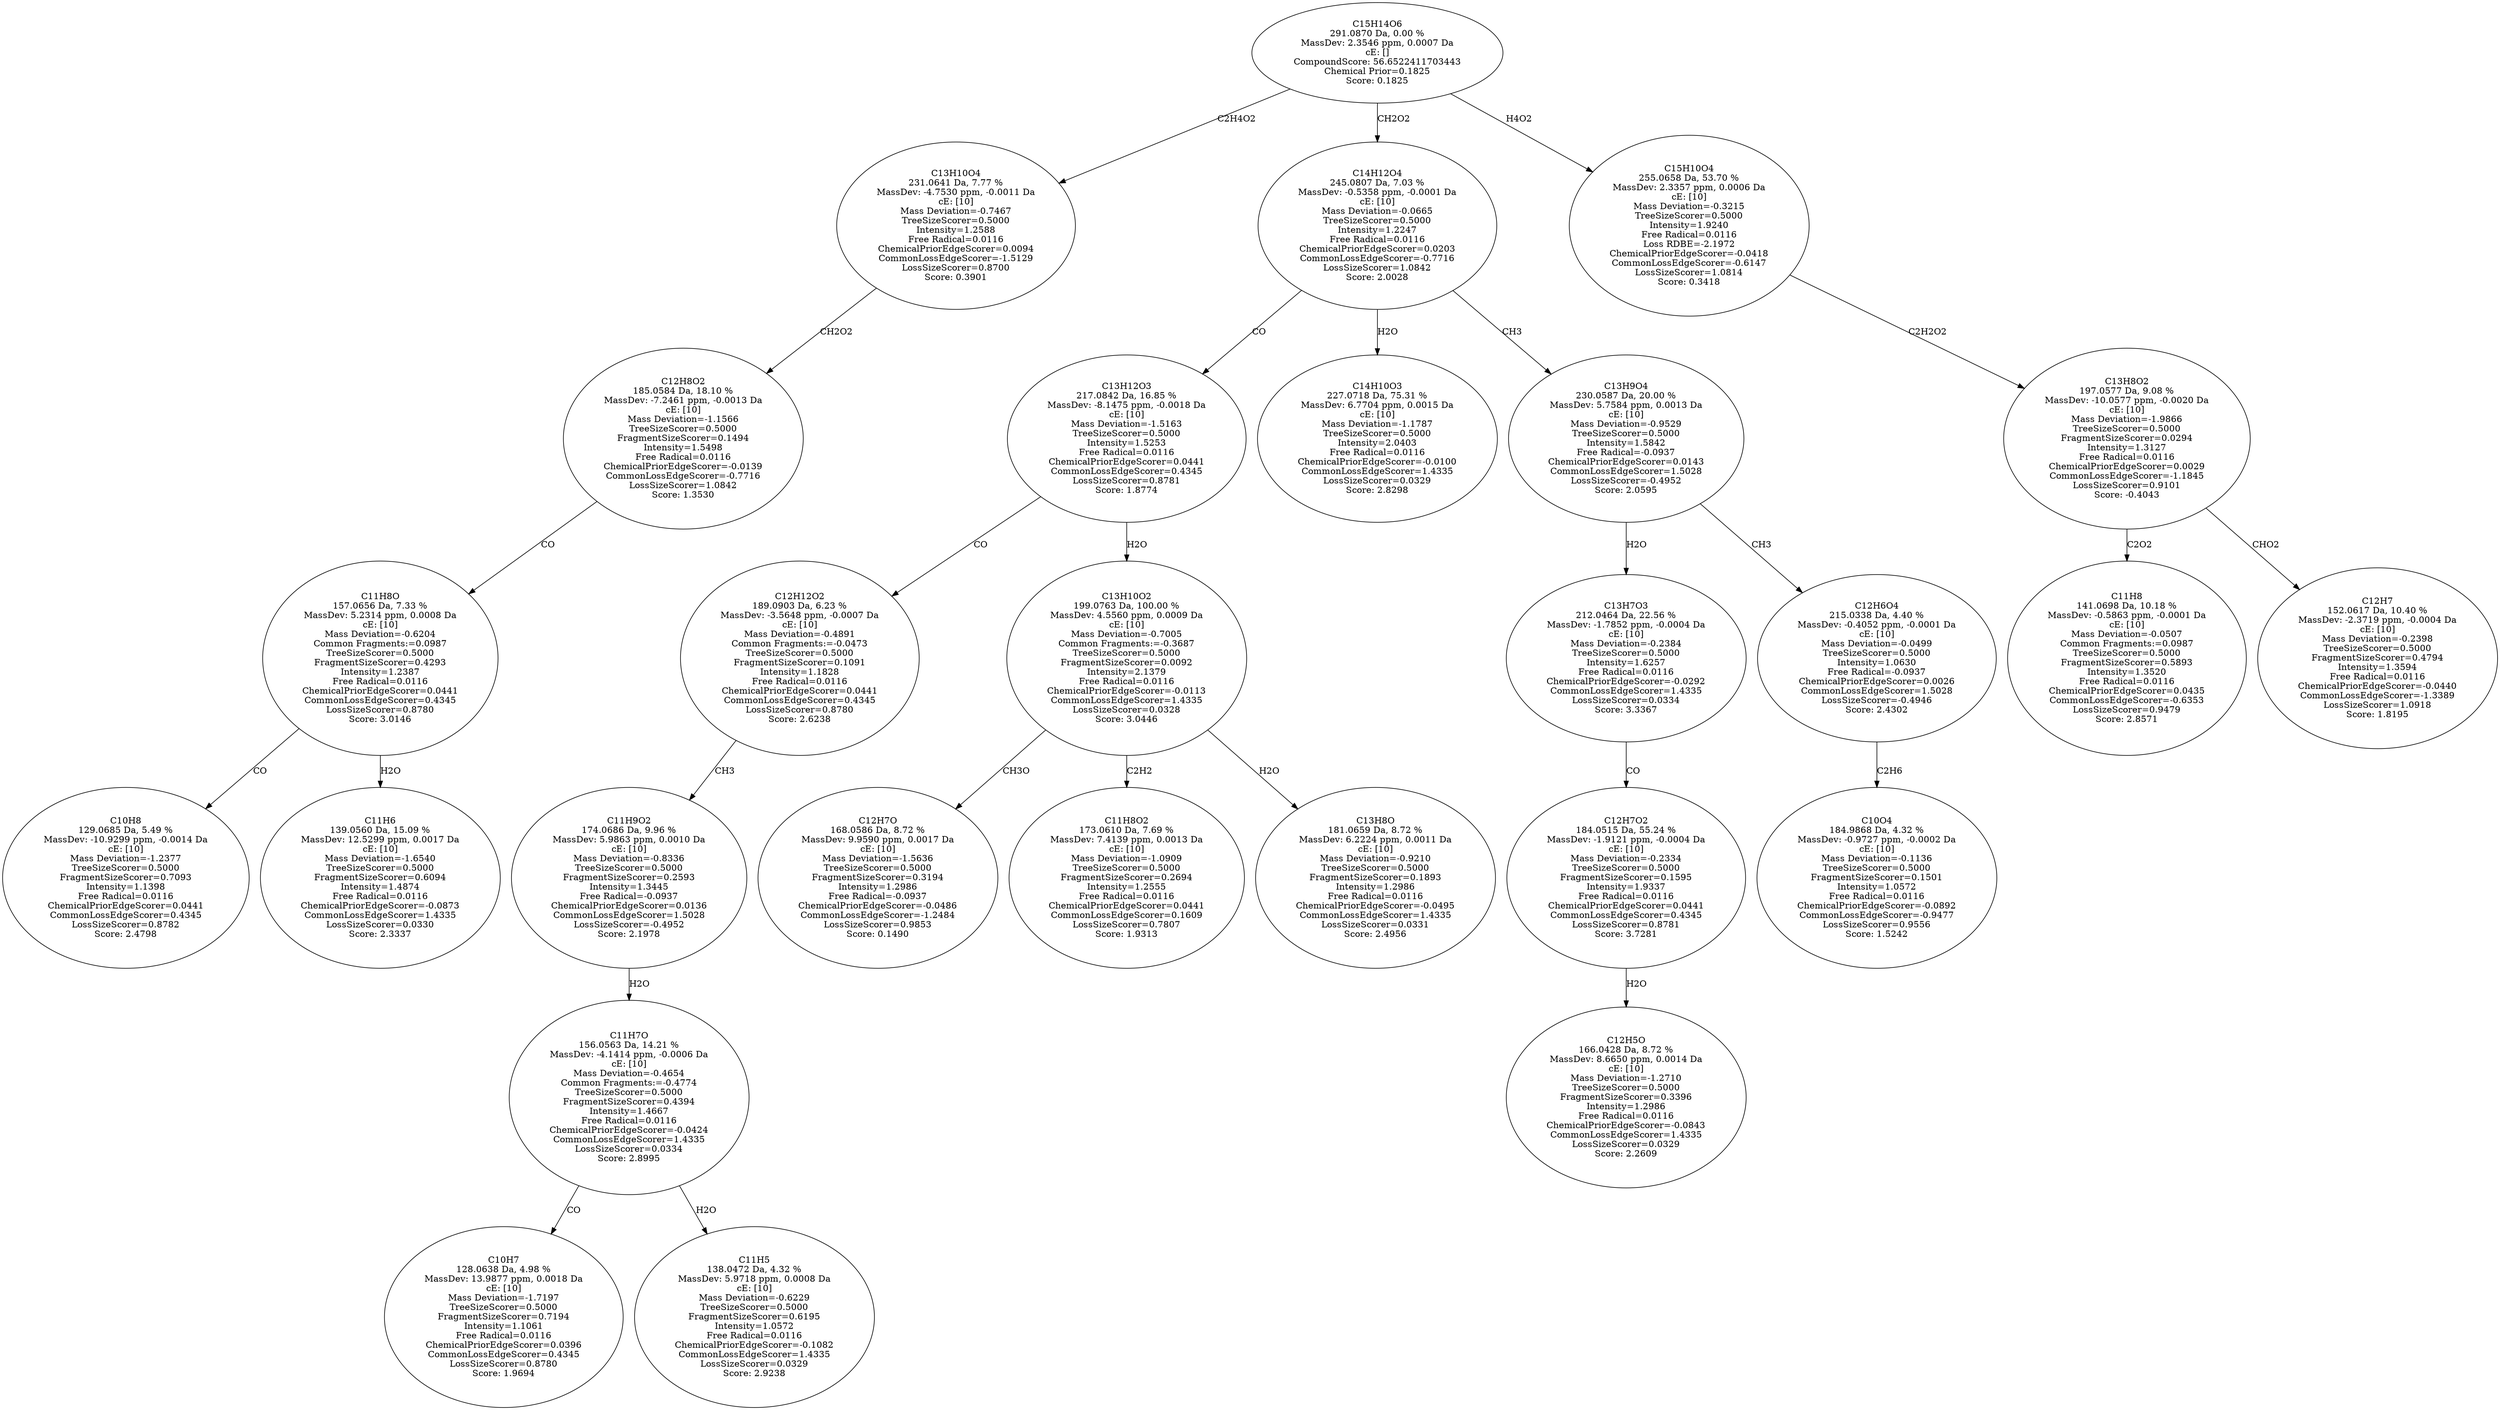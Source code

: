 strict digraph {
v1 [label="C10H8\n129.0685 Da, 5.49 %\nMassDev: -10.9299 ppm, -0.0014 Da\ncE: [10]\nMass Deviation=-1.2377\nTreeSizeScorer=0.5000\nFragmentSizeScorer=0.7093\nIntensity=1.1398\nFree Radical=0.0116\nChemicalPriorEdgeScorer=0.0441\nCommonLossEdgeScorer=0.4345\nLossSizeScorer=0.8782\nScore: 2.4798"];
v2 [label="C11H6\n139.0560 Da, 15.09 %\nMassDev: 12.5299 ppm, 0.0017 Da\ncE: [10]\nMass Deviation=-1.6540\nTreeSizeScorer=0.5000\nFragmentSizeScorer=0.6094\nIntensity=1.4874\nFree Radical=0.0116\nChemicalPriorEdgeScorer=-0.0873\nCommonLossEdgeScorer=1.4335\nLossSizeScorer=0.0330\nScore: 2.3337"];
v3 [label="C11H8O\n157.0656 Da, 7.33 %\nMassDev: 5.2314 ppm, 0.0008 Da\ncE: [10]\nMass Deviation=-0.6204\nCommon Fragments:=0.0987\nTreeSizeScorer=0.5000\nFragmentSizeScorer=0.4293\nIntensity=1.2387\nFree Radical=0.0116\nChemicalPriorEdgeScorer=0.0441\nCommonLossEdgeScorer=0.4345\nLossSizeScorer=0.8780\nScore: 3.0146"];
v4 [label="C12H8O2\n185.0584 Da, 18.10 %\nMassDev: -7.2461 ppm, -0.0013 Da\ncE: [10]\nMass Deviation=-1.1566\nTreeSizeScorer=0.5000\nFragmentSizeScorer=0.1494\nIntensity=1.5498\nFree Radical=0.0116\nChemicalPriorEdgeScorer=-0.0139\nCommonLossEdgeScorer=-0.7716\nLossSizeScorer=1.0842\nScore: 1.3530"];
v5 [label="C13H10O4\n231.0641 Da, 7.77 %\nMassDev: -4.7530 ppm, -0.0011 Da\ncE: [10]\nMass Deviation=-0.7467\nTreeSizeScorer=0.5000\nIntensity=1.2588\nFree Radical=0.0116\nChemicalPriorEdgeScorer=0.0094\nCommonLossEdgeScorer=-1.5129\nLossSizeScorer=0.8700\nScore: 0.3901"];
v6 [label="C10H7\n128.0638 Da, 4.98 %\nMassDev: 13.9877 ppm, 0.0018 Da\ncE: [10]\nMass Deviation=-1.7197\nTreeSizeScorer=0.5000\nFragmentSizeScorer=0.7194\nIntensity=1.1061\nFree Radical=0.0116\nChemicalPriorEdgeScorer=0.0396\nCommonLossEdgeScorer=0.4345\nLossSizeScorer=0.8780\nScore: 1.9694"];
v7 [label="C11H5\n138.0472 Da, 4.32 %\nMassDev: 5.9718 ppm, 0.0008 Da\ncE: [10]\nMass Deviation=-0.6229\nTreeSizeScorer=0.5000\nFragmentSizeScorer=0.6195\nIntensity=1.0572\nFree Radical=0.0116\nChemicalPriorEdgeScorer=-0.1082\nCommonLossEdgeScorer=1.4335\nLossSizeScorer=0.0329\nScore: 2.9238"];
v8 [label="C11H7O\n156.0563 Da, 14.21 %\nMassDev: -4.1414 ppm, -0.0006 Da\ncE: [10]\nMass Deviation=-0.4654\nCommon Fragments:=-0.4774\nTreeSizeScorer=0.5000\nFragmentSizeScorer=0.4394\nIntensity=1.4667\nFree Radical=0.0116\nChemicalPriorEdgeScorer=-0.0424\nCommonLossEdgeScorer=1.4335\nLossSizeScorer=0.0334\nScore: 2.8995"];
v9 [label="C11H9O2\n174.0686 Da, 9.96 %\nMassDev: 5.9863 ppm, 0.0010 Da\ncE: [10]\nMass Deviation=-0.8336\nTreeSizeScorer=0.5000\nFragmentSizeScorer=0.2593\nIntensity=1.3445\nFree Radical=-0.0937\nChemicalPriorEdgeScorer=0.0136\nCommonLossEdgeScorer=1.5028\nLossSizeScorer=-0.4952\nScore: 2.1978"];
v10 [label="C12H12O2\n189.0903 Da, 6.23 %\nMassDev: -3.5648 ppm, -0.0007 Da\ncE: [10]\nMass Deviation=-0.4891\nCommon Fragments:=-0.0473\nTreeSizeScorer=0.5000\nFragmentSizeScorer=0.1091\nIntensity=1.1828\nFree Radical=0.0116\nChemicalPriorEdgeScorer=0.0441\nCommonLossEdgeScorer=0.4345\nLossSizeScorer=0.8780\nScore: 2.6238"];
v11 [label="C12H7O\n168.0586 Da, 8.72 %\nMassDev: 9.9590 ppm, 0.0017 Da\ncE: [10]\nMass Deviation=-1.5636\nTreeSizeScorer=0.5000\nFragmentSizeScorer=0.3194\nIntensity=1.2986\nFree Radical=-0.0937\nChemicalPriorEdgeScorer=-0.0486\nCommonLossEdgeScorer=-1.2484\nLossSizeScorer=0.9853\nScore: 0.1490"];
v12 [label="C11H8O2\n173.0610 Da, 7.69 %\nMassDev: 7.4139 ppm, 0.0013 Da\ncE: [10]\nMass Deviation=-1.0909\nTreeSizeScorer=0.5000\nFragmentSizeScorer=0.2694\nIntensity=1.2555\nFree Radical=0.0116\nChemicalPriorEdgeScorer=0.0441\nCommonLossEdgeScorer=0.1609\nLossSizeScorer=0.7807\nScore: 1.9313"];
v13 [label="C13H8O\n181.0659 Da, 8.72 %\nMassDev: 6.2224 ppm, 0.0011 Da\ncE: [10]\nMass Deviation=-0.9210\nTreeSizeScorer=0.5000\nFragmentSizeScorer=0.1893\nIntensity=1.2986\nFree Radical=0.0116\nChemicalPriorEdgeScorer=-0.0495\nCommonLossEdgeScorer=1.4335\nLossSizeScorer=0.0331\nScore: 2.4956"];
v14 [label="C13H10O2\n199.0763 Da, 100.00 %\nMassDev: 4.5560 ppm, 0.0009 Da\ncE: [10]\nMass Deviation=-0.7005\nCommon Fragments:=-0.3687\nTreeSizeScorer=0.5000\nFragmentSizeScorer=0.0092\nIntensity=2.1379\nFree Radical=0.0116\nChemicalPriorEdgeScorer=-0.0113\nCommonLossEdgeScorer=1.4335\nLossSizeScorer=0.0328\nScore: 3.0446"];
v15 [label="C13H12O3\n217.0842 Da, 16.85 %\nMassDev: -8.1475 ppm, -0.0018 Da\ncE: [10]\nMass Deviation=-1.5163\nTreeSizeScorer=0.5000\nIntensity=1.5253\nFree Radical=0.0116\nChemicalPriorEdgeScorer=0.0441\nCommonLossEdgeScorer=0.4345\nLossSizeScorer=0.8781\nScore: 1.8774"];
v16 [label="C14H10O3\n227.0718 Da, 75.31 %\nMassDev: 6.7704 ppm, 0.0015 Da\ncE: [10]\nMass Deviation=-1.1787\nTreeSizeScorer=0.5000\nIntensity=2.0403\nFree Radical=0.0116\nChemicalPriorEdgeScorer=-0.0100\nCommonLossEdgeScorer=1.4335\nLossSizeScorer=0.0329\nScore: 2.8298"];
v17 [label="C12H5O\n166.0428 Da, 8.72 %\nMassDev: 8.6650 ppm, 0.0014 Da\ncE: [10]\nMass Deviation=-1.2710\nTreeSizeScorer=0.5000\nFragmentSizeScorer=0.3396\nIntensity=1.2986\nFree Radical=0.0116\nChemicalPriorEdgeScorer=-0.0843\nCommonLossEdgeScorer=1.4335\nLossSizeScorer=0.0329\nScore: 2.2609"];
v18 [label="C12H7O2\n184.0515 Da, 55.24 %\nMassDev: -1.9121 ppm, -0.0004 Da\ncE: [10]\nMass Deviation=-0.2334\nTreeSizeScorer=0.5000\nFragmentSizeScorer=0.1595\nIntensity=1.9337\nFree Radical=0.0116\nChemicalPriorEdgeScorer=0.0441\nCommonLossEdgeScorer=0.4345\nLossSizeScorer=0.8781\nScore: 3.7281"];
v19 [label="C13H7O3\n212.0464 Da, 22.56 %\nMassDev: -1.7852 ppm, -0.0004 Da\ncE: [10]\nMass Deviation=-0.2384\nTreeSizeScorer=0.5000\nIntensity=1.6257\nFree Radical=0.0116\nChemicalPriorEdgeScorer=-0.0292\nCommonLossEdgeScorer=1.4335\nLossSizeScorer=0.0334\nScore: 3.3367"];
v20 [label="C10O4\n184.9868 Da, 4.32 %\nMassDev: -0.9727 ppm, -0.0002 Da\ncE: [10]\nMass Deviation=-0.1136\nTreeSizeScorer=0.5000\nFragmentSizeScorer=0.1501\nIntensity=1.0572\nFree Radical=0.0116\nChemicalPriorEdgeScorer=-0.0892\nCommonLossEdgeScorer=-0.9477\nLossSizeScorer=0.9556\nScore: 1.5242"];
v21 [label="C12H6O4\n215.0338 Da, 4.40 %\nMassDev: -0.4052 ppm, -0.0001 Da\ncE: [10]\nMass Deviation=-0.0499\nTreeSizeScorer=0.5000\nIntensity=1.0630\nFree Radical=-0.0937\nChemicalPriorEdgeScorer=0.0026\nCommonLossEdgeScorer=1.5028\nLossSizeScorer=-0.4946\nScore: 2.4302"];
v22 [label="C13H9O4\n230.0587 Da, 20.00 %\nMassDev: 5.7584 ppm, 0.0013 Da\ncE: [10]\nMass Deviation=-0.9529\nTreeSizeScorer=0.5000\nIntensity=1.5842\nFree Radical=-0.0937\nChemicalPriorEdgeScorer=0.0143\nCommonLossEdgeScorer=1.5028\nLossSizeScorer=-0.4952\nScore: 2.0595"];
v23 [label="C14H12O4\n245.0807 Da, 7.03 %\nMassDev: -0.5358 ppm, -0.0001 Da\ncE: [10]\nMass Deviation=-0.0665\nTreeSizeScorer=0.5000\nIntensity=1.2247\nFree Radical=0.0116\nChemicalPriorEdgeScorer=0.0203\nCommonLossEdgeScorer=-0.7716\nLossSizeScorer=1.0842\nScore: 2.0028"];
v24 [label="C11H8\n141.0698 Da, 10.18 %\nMassDev: -0.5863 ppm, -0.0001 Da\ncE: [10]\nMass Deviation=-0.0507\nCommon Fragments:=0.0987\nTreeSizeScorer=0.5000\nFragmentSizeScorer=0.5893\nIntensity=1.3520\nFree Radical=0.0116\nChemicalPriorEdgeScorer=0.0435\nCommonLossEdgeScorer=-0.6353\nLossSizeScorer=0.9479\nScore: 2.8571"];
v25 [label="C12H7\n152.0617 Da, 10.40 %\nMassDev: -2.3719 ppm, -0.0004 Da\ncE: [10]\nMass Deviation=-0.2398\nTreeSizeScorer=0.5000\nFragmentSizeScorer=0.4794\nIntensity=1.3594\nFree Radical=0.0116\nChemicalPriorEdgeScorer=-0.0440\nCommonLossEdgeScorer=-1.3389\nLossSizeScorer=1.0918\nScore: 1.8195"];
v26 [label="C13H8O2\n197.0577 Da, 9.08 %\nMassDev: -10.0577 ppm, -0.0020 Da\ncE: [10]\nMass Deviation=-1.9866\nTreeSizeScorer=0.5000\nFragmentSizeScorer=0.0294\nIntensity=1.3127\nFree Radical=0.0116\nChemicalPriorEdgeScorer=0.0029\nCommonLossEdgeScorer=-1.1845\nLossSizeScorer=0.9101\nScore: -0.4043"];
v27 [label="C15H10O4\n255.0658 Da, 53.70 %\nMassDev: 2.3357 ppm, 0.0006 Da\ncE: [10]\nMass Deviation=-0.3215\nTreeSizeScorer=0.5000\nIntensity=1.9240\nFree Radical=0.0116\nLoss RDBE=-2.1972\nChemicalPriorEdgeScorer=-0.0418\nCommonLossEdgeScorer=-0.6147\nLossSizeScorer=1.0814\nScore: 0.3418"];
v28 [label="C15H14O6\n291.0870 Da, 0.00 %\nMassDev: 2.3546 ppm, 0.0007 Da\ncE: []\nCompoundScore: 56.6522411703443\nChemical Prior=0.1825\nScore: 0.1825"];
v3 -> v1 [label="CO"];
v3 -> v2 [label="H2O"];
v4 -> v3 [label="CO"];
v5 -> v4 [label="CH2O2"];
v28 -> v5 [label="C2H4O2"];
v8 -> v6 [label="CO"];
v8 -> v7 [label="H2O"];
v9 -> v8 [label="H2O"];
v10 -> v9 [label="CH3"];
v15 -> v10 [label="CO"];
v14 -> v11 [label="CH3O"];
v14 -> v12 [label="C2H2"];
v14 -> v13 [label="H2O"];
v15 -> v14 [label="H2O"];
v23 -> v15 [label="CO"];
v23 -> v16 [label="H2O"];
v18 -> v17 [label="H2O"];
v19 -> v18 [label="CO"];
v22 -> v19 [label="H2O"];
v21 -> v20 [label="C2H6"];
v22 -> v21 [label="CH3"];
v23 -> v22 [label="CH3"];
v28 -> v23 [label="CH2O2"];
v26 -> v24 [label="C2O2"];
v26 -> v25 [label="CHO2"];
v27 -> v26 [label="C2H2O2"];
v28 -> v27 [label="H4O2"];
}